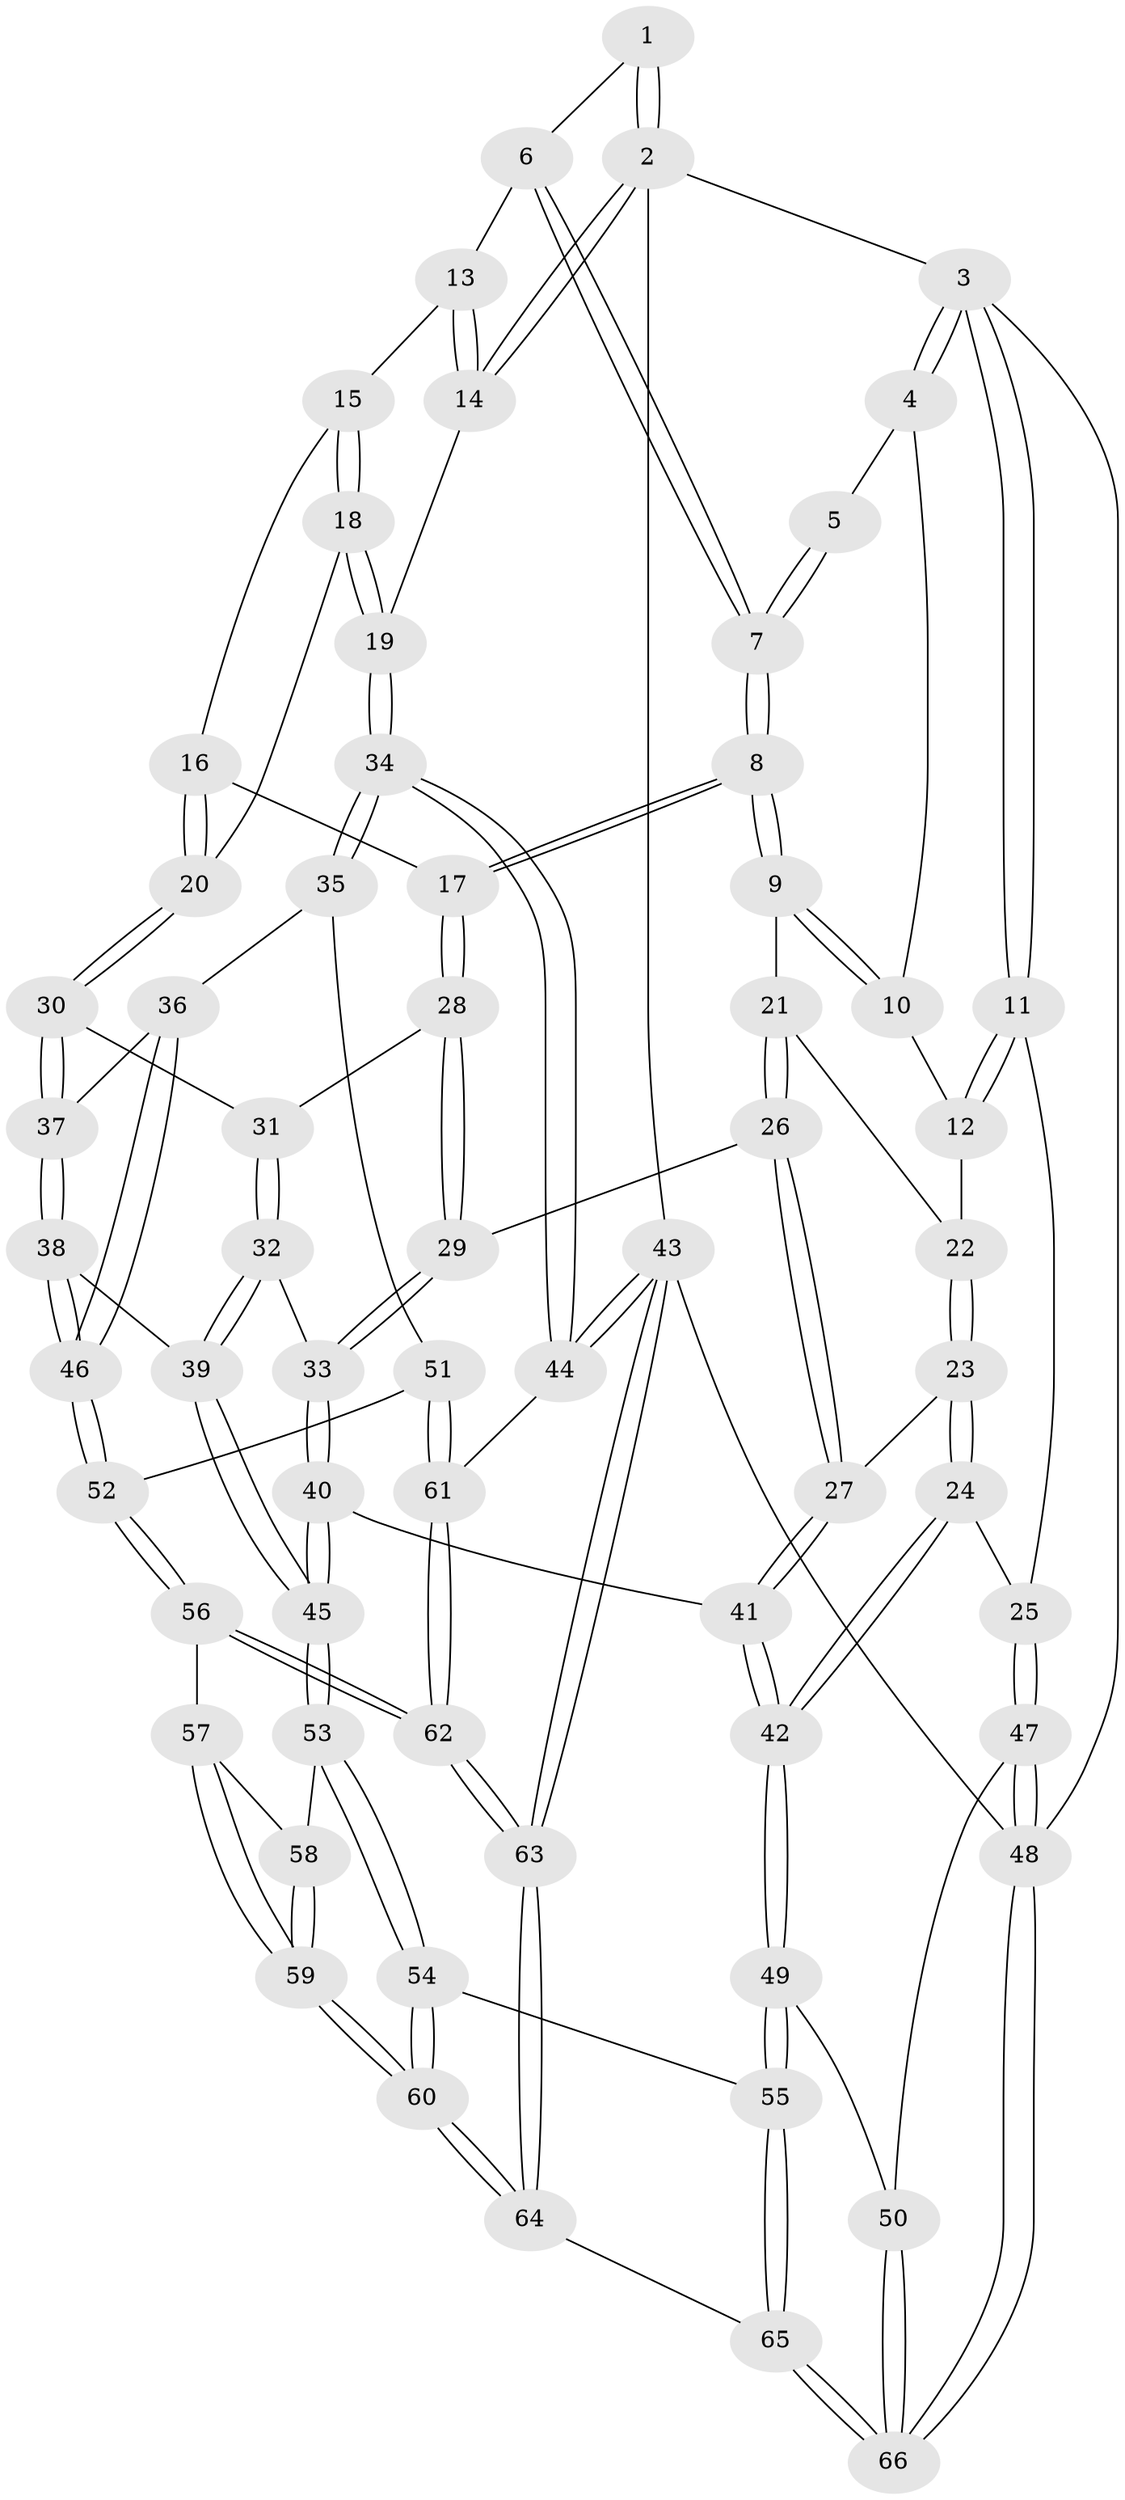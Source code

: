 // coarse degree distribution, {2: 0.17857142857142858, 4: 0.32142857142857145, 3: 0.4642857142857143, 5: 0.03571428571428571}
// Generated by graph-tools (version 1.1) at 2025/54/03/04/25 22:54:15]
// undirected, 66 vertices, 162 edges
graph export_dot {
  node [color=gray90,style=filled];
  1 [pos="+0.6619396740167651+0"];
  2 [pos="+1+0"];
  3 [pos="+0+0"];
  4 [pos="+0.2903379072534274+0"];
  5 [pos="+0.3536106868572927+0"];
  6 [pos="+0.6787243737669671+0.04756482037639087"];
  7 [pos="+0.526329409622844+0.22898791750395386"];
  8 [pos="+0.5226005550395727+0.23877992307622306"];
  9 [pos="+0.41279861407955837+0.2191875539355689"];
  10 [pos="+0.25476663959027745+0.0694225915851555"];
  11 [pos="+0+0"];
  12 [pos="+0.14072414946862016+0.1750977769557888"];
  13 [pos="+0.780381469976073+0.10553983356510374"];
  14 [pos="+1+0"];
  15 [pos="+0.7836958474633837+0.11980249979306534"];
  16 [pos="+0.7680059725847411+0.24262065514852232"];
  17 [pos="+0.5415999834694558+0.28964148622104074"];
  18 [pos="+0.9829087327180629+0.3525633738736327"];
  19 [pos="+1+0.3545007004244166"];
  20 [pos="+0.8981451679865229+0.3655382413325957"];
  21 [pos="+0.2634853183293698+0.30196871602043757"];
  22 [pos="+0.15840723999840664+0.2592652981597722"];
  23 [pos="+0.027696577284662335+0.4486867660381336"];
  24 [pos="+0+0.4857488068785548"];
  25 [pos="+0+0.49046252764550374"];
  26 [pos="+0.2947563895590761+0.45805304942998765"];
  27 [pos="+0.23815675162873104+0.4841268322326539"];
  28 [pos="+0.546462323459123+0.32809759315199805"];
  29 [pos="+0.3156363559267383+0.4622398869193407"];
  30 [pos="+0.7630932813574848+0.4357703855963772"];
  31 [pos="+0.55845492713769+0.34697560999273186"];
  32 [pos="+0.5350817066498984+0.5481032364095922"];
  33 [pos="+0.334362232228964+0.4903144060240788"];
  34 [pos="+1+0.6985470855071908"];
  35 [pos="+0.8759844160962176+0.6445172874503488"];
  36 [pos="+0.8510211124553879+0.6367907257951617"];
  37 [pos="+0.7607382708884031+0.4730958054157778"];
  38 [pos="+0.6384469660077807+0.6424090204720625"];
  39 [pos="+0.5386112500243494+0.5846751405006655"];
  40 [pos="+0.3897567009431157+0.6486884250198406"];
  41 [pos="+0.23185770811548065+0.6382989859630357"];
  42 [pos="+0.1944240383417421+0.6744916464587476"];
  43 [pos="+1+1"];
  44 [pos="+1+0.7671479033472176"];
  45 [pos="+0.4147522188114428+0.6683057251553185"];
  46 [pos="+0.6716547230901088+0.7041312419418151"];
  47 [pos="+0+0.8432232915449"];
  48 [pos="+0+1"];
  49 [pos="+0.18174631364513075+0.779073260944608"];
  50 [pos="+0.15009745128588098+0.7959281913940421"];
  51 [pos="+0.7704965432903828+0.7987375831549982"];
  52 [pos="+0.669540973640101+0.7322622402701112"];
  53 [pos="+0.41406842576869696+0.6861364360215713"];
  54 [pos="+0.34677012081672054+0.7831111219033728"];
  55 [pos="+0.2966114657339452+0.8214099936652975"];
  56 [pos="+0.6193532203245725+0.7975756847480238"];
  57 [pos="+0.6060095049283725+0.7988653435632144"];
  58 [pos="+0.43557245915626003+0.7074378164093068"];
  59 [pos="+0.4906896589201734+0.8603070651191839"];
  60 [pos="+0.4837202431050064+0.8689245364015613"];
  61 [pos="+0.8429934809032108+0.8594951045826307"];
  62 [pos="+0.6883875560783691+1"];
  63 [pos="+0.6636829682904801+1"];
  64 [pos="+0.39857675410444415+1"];
  65 [pos="+0.38930636727400786+1"];
  66 [pos="+0.22792870631589285+1"];
  1 -- 2;
  1 -- 2;
  1 -- 6;
  2 -- 3;
  2 -- 14;
  2 -- 14;
  2 -- 43;
  3 -- 4;
  3 -- 4;
  3 -- 11;
  3 -- 11;
  3 -- 48;
  4 -- 5;
  4 -- 10;
  5 -- 7;
  5 -- 7;
  6 -- 7;
  6 -- 7;
  6 -- 13;
  7 -- 8;
  7 -- 8;
  8 -- 9;
  8 -- 9;
  8 -- 17;
  8 -- 17;
  9 -- 10;
  9 -- 10;
  9 -- 21;
  10 -- 12;
  11 -- 12;
  11 -- 12;
  11 -- 25;
  12 -- 22;
  13 -- 14;
  13 -- 14;
  13 -- 15;
  14 -- 19;
  15 -- 16;
  15 -- 18;
  15 -- 18;
  16 -- 17;
  16 -- 20;
  16 -- 20;
  17 -- 28;
  17 -- 28;
  18 -- 19;
  18 -- 19;
  18 -- 20;
  19 -- 34;
  19 -- 34;
  20 -- 30;
  20 -- 30;
  21 -- 22;
  21 -- 26;
  21 -- 26;
  22 -- 23;
  22 -- 23;
  23 -- 24;
  23 -- 24;
  23 -- 27;
  24 -- 25;
  24 -- 42;
  24 -- 42;
  25 -- 47;
  25 -- 47;
  26 -- 27;
  26 -- 27;
  26 -- 29;
  27 -- 41;
  27 -- 41;
  28 -- 29;
  28 -- 29;
  28 -- 31;
  29 -- 33;
  29 -- 33;
  30 -- 31;
  30 -- 37;
  30 -- 37;
  31 -- 32;
  31 -- 32;
  32 -- 33;
  32 -- 39;
  32 -- 39;
  33 -- 40;
  33 -- 40;
  34 -- 35;
  34 -- 35;
  34 -- 44;
  34 -- 44;
  35 -- 36;
  35 -- 51;
  36 -- 37;
  36 -- 46;
  36 -- 46;
  37 -- 38;
  37 -- 38;
  38 -- 39;
  38 -- 46;
  38 -- 46;
  39 -- 45;
  39 -- 45;
  40 -- 41;
  40 -- 45;
  40 -- 45;
  41 -- 42;
  41 -- 42;
  42 -- 49;
  42 -- 49;
  43 -- 44;
  43 -- 44;
  43 -- 63;
  43 -- 63;
  43 -- 48;
  44 -- 61;
  45 -- 53;
  45 -- 53;
  46 -- 52;
  46 -- 52;
  47 -- 48;
  47 -- 48;
  47 -- 50;
  48 -- 66;
  48 -- 66;
  49 -- 50;
  49 -- 55;
  49 -- 55;
  50 -- 66;
  50 -- 66;
  51 -- 52;
  51 -- 61;
  51 -- 61;
  52 -- 56;
  52 -- 56;
  53 -- 54;
  53 -- 54;
  53 -- 58;
  54 -- 55;
  54 -- 60;
  54 -- 60;
  55 -- 65;
  55 -- 65;
  56 -- 57;
  56 -- 62;
  56 -- 62;
  57 -- 58;
  57 -- 59;
  57 -- 59;
  58 -- 59;
  58 -- 59;
  59 -- 60;
  59 -- 60;
  60 -- 64;
  60 -- 64;
  61 -- 62;
  61 -- 62;
  62 -- 63;
  62 -- 63;
  63 -- 64;
  63 -- 64;
  64 -- 65;
  65 -- 66;
  65 -- 66;
}

